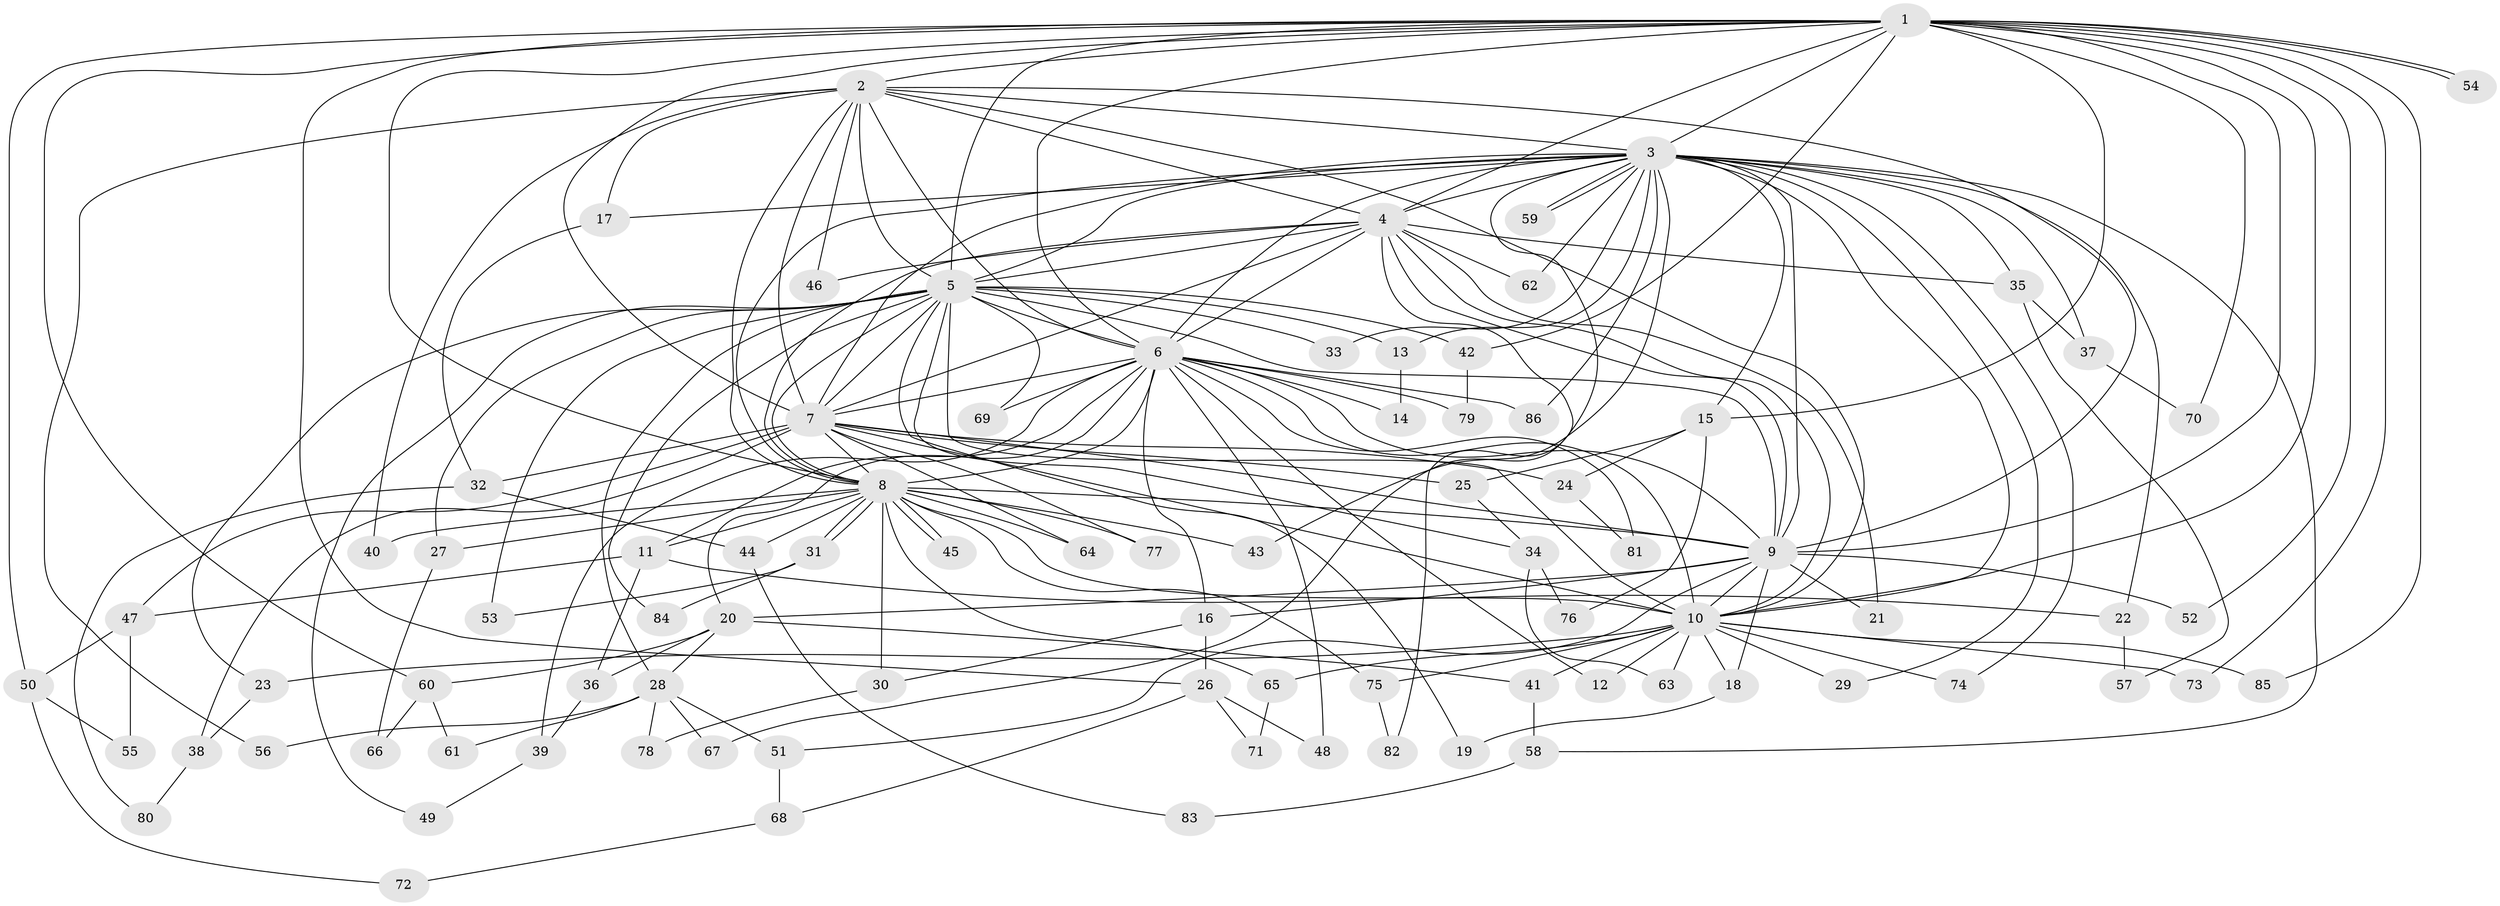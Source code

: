 // coarse degree distribution, {19: 0.015384615384615385, 12: 0.015384615384615385, 25: 0.015384615384615385, 20: 0.03076923076923077, 14: 0.03076923076923077, 21: 0.015384615384615385, 16: 0.015384615384615385, 6: 0.03076923076923077, 2: 0.47692307692307695, 3: 0.2, 5: 0.06153846153846154, 10: 0.015384615384615385, 4: 0.046153846153846156, 1: 0.03076923076923077}
// Generated by graph-tools (version 1.1) at 2025/41/03/06/25 10:41:39]
// undirected, 86 vertices, 197 edges
graph export_dot {
graph [start="1"]
  node [color=gray90,style=filled];
  1;
  2;
  3;
  4;
  5;
  6;
  7;
  8;
  9;
  10;
  11;
  12;
  13;
  14;
  15;
  16;
  17;
  18;
  19;
  20;
  21;
  22;
  23;
  24;
  25;
  26;
  27;
  28;
  29;
  30;
  31;
  32;
  33;
  34;
  35;
  36;
  37;
  38;
  39;
  40;
  41;
  42;
  43;
  44;
  45;
  46;
  47;
  48;
  49;
  50;
  51;
  52;
  53;
  54;
  55;
  56;
  57;
  58;
  59;
  60;
  61;
  62;
  63;
  64;
  65;
  66;
  67;
  68;
  69;
  70;
  71;
  72;
  73;
  74;
  75;
  76;
  77;
  78;
  79;
  80;
  81;
  82;
  83;
  84;
  85;
  86;
  1 -- 2;
  1 -- 3;
  1 -- 4;
  1 -- 5;
  1 -- 6;
  1 -- 7;
  1 -- 8;
  1 -- 9;
  1 -- 10;
  1 -- 15;
  1 -- 26;
  1 -- 42;
  1 -- 50;
  1 -- 52;
  1 -- 54;
  1 -- 54;
  1 -- 60;
  1 -- 70;
  1 -- 73;
  1 -- 85;
  2 -- 3;
  2 -- 4;
  2 -- 5;
  2 -- 6;
  2 -- 7;
  2 -- 8;
  2 -- 9;
  2 -- 10;
  2 -- 17;
  2 -- 40;
  2 -- 46;
  2 -- 56;
  3 -- 4;
  3 -- 5;
  3 -- 6;
  3 -- 7;
  3 -- 8;
  3 -- 9;
  3 -- 10;
  3 -- 13;
  3 -- 15;
  3 -- 17;
  3 -- 22;
  3 -- 29;
  3 -- 33;
  3 -- 35;
  3 -- 37;
  3 -- 43;
  3 -- 58;
  3 -- 59;
  3 -- 59;
  3 -- 62;
  3 -- 67;
  3 -- 74;
  3 -- 86;
  4 -- 5;
  4 -- 6;
  4 -- 7;
  4 -- 8;
  4 -- 9;
  4 -- 10;
  4 -- 21;
  4 -- 35;
  4 -- 46;
  4 -- 62;
  4 -- 82;
  5 -- 6;
  5 -- 7;
  5 -- 8;
  5 -- 9;
  5 -- 10;
  5 -- 13;
  5 -- 19;
  5 -- 23;
  5 -- 27;
  5 -- 28;
  5 -- 33;
  5 -- 34;
  5 -- 42;
  5 -- 49;
  5 -- 53;
  5 -- 69;
  5 -- 84;
  6 -- 7;
  6 -- 8;
  6 -- 9;
  6 -- 10;
  6 -- 11;
  6 -- 12;
  6 -- 14;
  6 -- 16;
  6 -- 20;
  6 -- 39;
  6 -- 48;
  6 -- 69;
  6 -- 79;
  6 -- 81;
  6 -- 86;
  7 -- 8;
  7 -- 9;
  7 -- 10;
  7 -- 24;
  7 -- 25;
  7 -- 32;
  7 -- 38;
  7 -- 47;
  7 -- 64;
  7 -- 77;
  8 -- 9;
  8 -- 10;
  8 -- 11;
  8 -- 27;
  8 -- 30;
  8 -- 31;
  8 -- 31;
  8 -- 40;
  8 -- 43;
  8 -- 44;
  8 -- 45;
  8 -- 45;
  8 -- 64;
  8 -- 65;
  8 -- 75;
  8 -- 77;
  9 -- 10;
  9 -- 16;
  9 -- 18;
  9 -- 20;
  9 -- 21;
  9 -- 51;
  9 -- 52;
  10 -- 12;
  10 -- 18;
  10 -- 23;
  10 -- 29;
  10 -- 41;
  10 -- 63;
  10 -- 65;
  10 -- 73;
  10 -- 74;
  10 -- 75;
  10 -- 85;
  11 -- 22;
  11 -- 36;
  11 -- 47;
  13 -- 14;
  15 -- 24;
  15 -- 25;
  15 -- 76;
  16 -- 26;
  16 -- 30;
  17 -- 32;
  18 -- 19;
  20 -- 28;
  20 -- 36;
  20 -- 41;
  20 -- 60;
  22 -- 57;
  23 -- 38;
  24 -- 81;
  25 -- 34;
  26 -- 48;
  26 -- 68;
  26 -- 71;
  27 -- 66;
  28 -- 51;
  28 -- 56;
  28 -- 61;
  28 -- 67;
  28 -- 78;
  30 -- 78;
  31 -- 53;
  31 -- 84;
  32 -- 44;
  32 -- 80;
  34 -- 63;
  34 -- 76;
  35 -- 37;
  35 -- 57;
  36 -- 39;
  37 -- 70;
  38 -- 80;
  39 -- 49;
  41 -- 58;
  42 -- 79;
  44 -- 83;
  47 -- 50;
  47 -- 55;
  50 -- 55;
  50 -- 72;
  51 -- 68;
  58 -- 83;
  60 -- 61;
  60 -- 66;
  65 -- 71;
  68 -- 72;
  75 -- 82;
}
